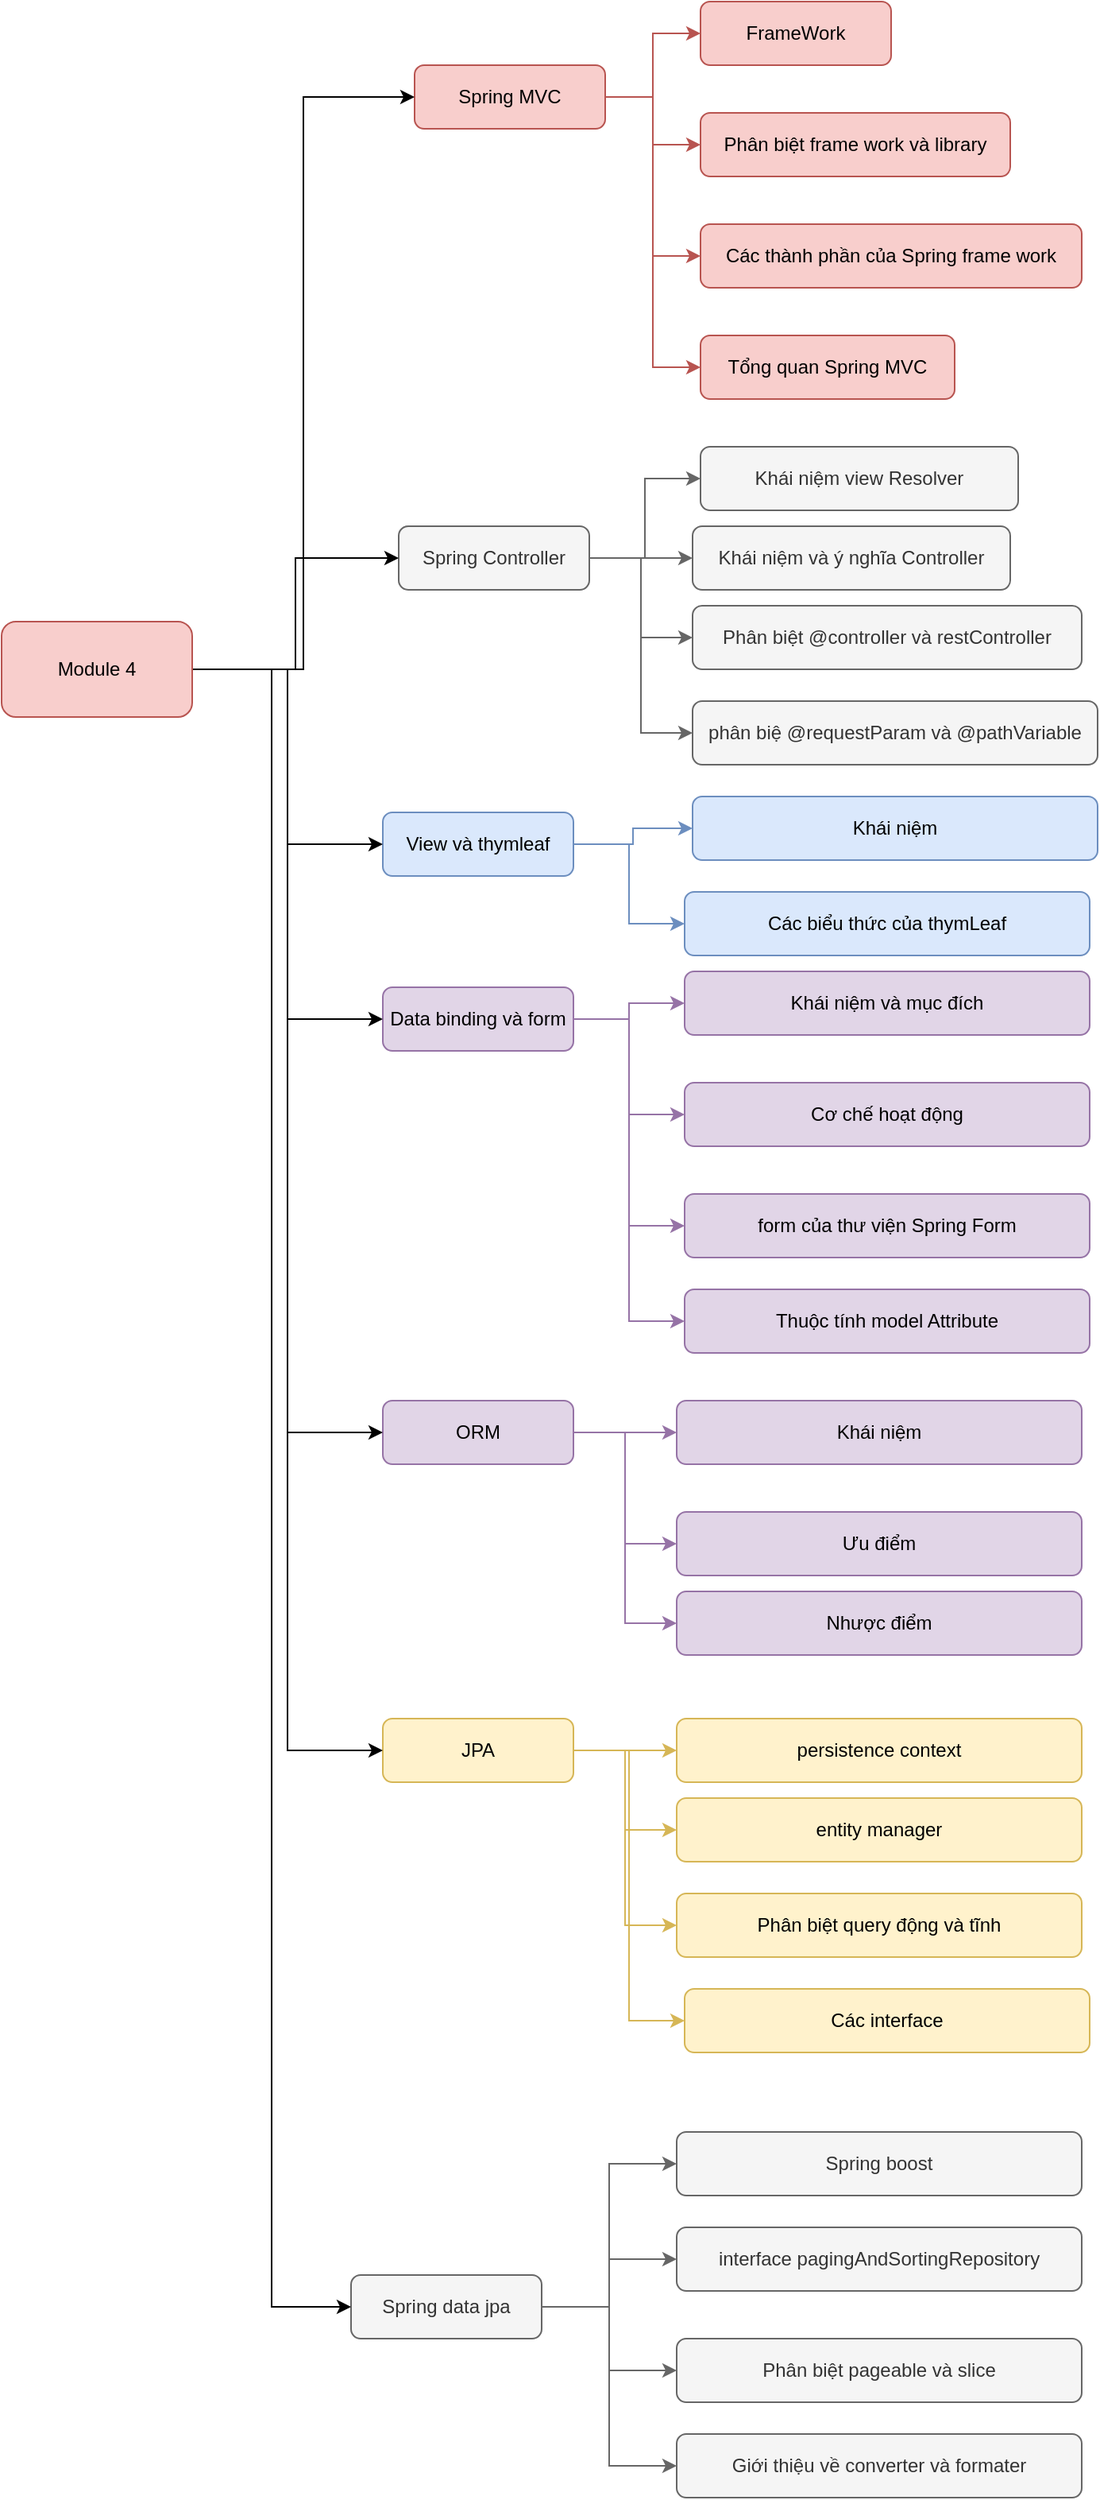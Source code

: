 <mxfile version="15.7.0" type="device"><diagram id="C0XXU6lMgqvJupTjA7_Y" name="Page-1"><mxGraphModel dx="3020" dy="1205" grid="1" gridSize="10" guides="1" tooltips="1" connect="1" arrows="1" fold="1" page="1" pageScale="1" pageWidth="850" pageHeight="1100" math="0" shadow="0"><root><mxCell id="0"/><mxCell id="1" parent="0"/><mxCell id="8XpmTuQhEZOa1NDj6oEu-60" style="edgeStyle=orthogonalEdgeStyle;rounded=0;orthogonalLoop=1;jettySize=auto;html=1;entryX=0;entryY=0.5;entryDx=0;entryDy=0;fillColor=#f8cecc;strokeColor=#b85450;" edge="1" parent="1" source="8XpmTuQhEZOa1NDj6oEu-1" target="8XpmTuQhEZOa1NDj6oEu-2"><mxGeometry relative="1" as="geometry"/></mxCell><mxCell id="8XpmTuQhEZOa1NDj6oEu-61" style="edgeStyle=orthogonalEdgeStyle;rounded=0;orthogonalLoop=1;jettySize=auto;html=1;fillColor=#f8cecc;strokeColor=#b85450;" edge="1" parent="1" source="8XpmTuQhEZOa1NDj6oEu-1" target="8XpmTuQhEZOa1NDj6oEu-3"><mxGeometry relative="1" as="geometry"/></mxCell><mxCell id="8XpmTuQhEZOa1NDj6oEu-62" style="edgeStyle=orthogonalEdgeStyle;rounded=0;orthogonalLoop=1;jettySize=auto;html=1;entryX=0;entryY=0.5;entryDx=0;entryDy=0;fillColor=#f8cecc;strokeColor=#b85450;" edge="1" parent="1" source="8XpmTuQhEZOa1NDj6oEu-1" target="8XpmTuQhEZOa1NDj6oEu-4"><mxGeometry relative="1" as="geometry"/></mxCell><mxCell id="8XpmTuQhEZOa1NDj6oEu-63" style="edgeStyle=orthogonalEdgeStyle;rounded=0;orthogonalLoop=1;jettySize=auto;html=1;entryX=0;entryY=0.5;entryDx=0;entryDy=0;fillColor=#f8cecc;strokeColor=#b85450;" edge="1" parent="1" source="8XpmTuQhEZOa1NDj6oEu-1" target="8XpmTuQhEZOa1NDj6oEu-5"><mxGeometry relative="1" as="geometry"/></mxCell><mxCell id="8XpmTuQhEZOa1NDj6oEu-1" value="Spring MVC" style="rounded=1;whiteSpace=wrap;html=1;fillColor=#f8cecc;strokeColor=#b85450;" vertex="1" parent="1"><mxGeometry x="220" y="110" width="120" height="40" as="geometry"/></mxCell><mxCell id="8XpmTuQhEZOa1NDj6oEu-2" value="FrameWork" style="rounded=1;whiteSpace=wrap;html=1;fillColor=#f8cecc;strokeColor=#b85450;" vertex="1" parent="1"><mxGeometry x="400" y="70" width="120" height="40" as="geometry"/></mxCell><mxCell id="8XpmTuQhEZOa1NDj6oEu-3" value="Phân biệt frame work và library" style="rounded=1;whiteSpace=wrap;html=1;fillColor=#f8cecc;strokeColor=#b85450;" vertex="1" parent="1"><mxGeometry x="400" y="140" width="195" height="40" as="geometry"/></mxCell><mxCell id="8XpmTuQhEZOa1NDj6oEu-4" value="Các thành phần của Spring frame work" style="rounded=1;whiteSpace=wrap;html=1;fillColor=#f8cecc;strokeColor=#b85450;" vertex="1" parent="1"><mxGeometry x="400" y="210" width="240" height="40" as="geometry"/></mxCell><mxCell id="8XpmTuQhEZOa1NDj6oEu-5" value="Tổng quan Spring MVC" style="rounded=1;whiteSpace=wrap;html=1;fillColor=#f8cecc;strokeColor=#b85450;" vertex="1" parent="1"><mxGeometry x="400" y="280" width="160" height="40" as="geometry"/></mxCell><mxCell id="8XpmTuQhEZOa1NDj6oEu-6" value="Khái niệm view Resolver" style="rounded=1;whiteSpace=wrap;html=1;fillColor=#f5f5f5;fontColor=#333333;strokeColor=#666666;" vertex="1" parent="1"><mxGeometry x="400" y="350" width="200" height="40" as="geometry"/></mxCell><mxCell id="8XpmTuQhEZOa1NDj6oEu-56" style="edgeStyle=orthogonalEdgeStyle;rounded=0;orthogonalLoop=1;jettySize=auto;html=1;entryX=0;entryY=0.5;entryDx=0;entryDy=0;fillColor=#f5f5f5;strokeColor=#666666;" edge="1" parent="1" source="8XpmTuQhEZOa1NDj6oEu-7" target="8XpmTuQhEZOa1NDj6oEu-6"><mxGeometry relative="1" as="geometry"/></mxCell><mxCell id="8XpmTuQhEZOa1NDj6oEu-57" style="edgeStyle=orthogonalEdgeStyle;rounded=0;orthogonalLoop=1;jettySize=auto;html=1;fillColor=#f5f5f5;strokeColor=#666666;" edge="1" parent="1" source="8XpmTuQhEZOa1NDj6oEu-7" target="8XpmTuQhEZOa1NDj6oEu-8"><mxGeometry relative="1" as="geometry"/></mxCell><mxCell id="8XpmTuQhEZOa1NDj6oEu-58" style="edgeStyle=orthogonalEdgeStyle;rounded=0;orthogonalLoop=1;jettySize=auto;html=1;entryX=0;entryY=0.5;entryDx=0;entryDy=0;fillColor=#f5f5f5;strokeColor=#666666;" edge="1" parent="1" source="8XpmTuQhEZOa1NDj6oEu-7" target="8XpmTuQhEZOa1NDj6oEu-9"><mxGeometry relative="1" as="geometry"/></mxCell><mxCell id="8XpmTuQhEZOa1NDj6oEu-59" style="edgeStyle=orthogonalEdgeStyle;rounded=0;orthogonalLoop=1;jettySize=auto;html=1;entryX=0;entryY=0.5;entryDx=0;entryDy=0;fillColor=#f5f5f5;strokeColor=#666666;" edge="1" parent="1" source="8XpmTuQhEZOa1NDj6oEu-7" target="8XpmTuQhEZOa1NDj6oEu-10"><mxGeometry relative="1" as="geometry"/></mxCell><mxCell id="8XpmTuQhEZOa1NDj6oEu-7" value="Spring Controller" style="rounded=1;whiteSpace=wrap;html=1;fillColor=#f5f5f5;fontColor=#333333;strokeColor=#666666;" vertex="1" parent="1"><mxGeometry x="210" y="400" width="120" height="40" as="geometry"/></mxCell><mxCell id="8XpmTuQhEZOa1NDj6oEu-8" value="Khái niệm và ý nghĩa Controller" style="rounded=1;whiteSpace=wrap;html=1;fillColor=#f5f5f5;fontColor=#333333;strokeColor=#666666;" vertex="1" parent="1"><mxGeometry x="395" y="400" width="200" height="40" as="geometry"/></mxCell><mxCell id="8XpmTuQhEZOa1NDj6oEu-9" value="Phân biệt @controller và restController" style="rounded=1;whiteSpace=wrap;html=1;fillColor=#f5f5f5;fontColor=#333333;strokeColor=#666666;" vertex="1" parent="1"><mxGeometry x="395" y="450" width="245" height="40" as="geometry"/></mxCell><mxCell id="8XpmTuQhEZOa1NDj6oEu-10" value="phân biệ @requestParam và @pathVariable" style="rounded=1;whiteSpace=wrap;html=1;fillColor=#f5f5f5;fontColor=#333333;strokeColor=#666666;" vertex="1" parent="1"><mxGeometry x="395" y="510" width="255" height="40" as="geometry"/></mxCell><mxCell id="8XpmTuQhEZOa1NDj6oEu-54" style="edgeStyle=orthogonalEdgeStyle;rounded=0;orthogonalLoop=1;jettySize=auto;html=1;fillColor=#dae8fc;strokeColor=#6c8ebf;" edge="1" parent="1" source="8XpmTuQhEZOa1NDj6oEu-11" target="8XpmTuQhEZOa1NDj6oEu-12"><mxGeometry relative="1" as="geometry"/></mxCell><mxCell id="8XpmTuQhEZOa1NDj6oEu-55" style="edgeStyle=orthogonalEdgeStyle;rounded=0;orthogonalLoop=1;jettySize=auto;html=1;entryX=0;entryY=0.5;entryDx=0;entryDy=0;fillColor=#dae8fc;strokeColor=#6c8ebf;" edge="1" parent="1" source="8XpmTuQhEZOa1NDj6oEu-11" target="8XpmTuQhEZOa1NDj6oEu-13"><mxGeometry relative="1" as="geometry"/></mxCell><mxCell id="8XpmTuQhEZOa1NDj6oEu-11" value="View và thymleaf" style="rounded=1;whiteSpace=wrap;html=1;fillColor=#dae8fc;strokeColor=#6c8ebf;" vertex="1" parent="1"><mxGeometry x="200" y="580" width="120" height="40" as="geometry"/></mxCell><mxCell id="8XpmTuQhEZOa1NDj6oEu-12" value="Khái niệm" style="rounded=1;whiteSpace=wrap;html=1;fillColor=#dae8fc;strokeColor=#6c8ebf;" vertex="1" parent="1"><mxGeometry x="395" y="570" width="255" height="40" as="geometry"/></mxCell><mxCell id="8XpmTuQhEZOa1NDj6oEu-13" value="Các biểu thức của thymLeaf" style="rounded=1;whiteSpace=wrap;html=1;fillColor=#dae8fc;strokeColor=#6c8ebf;" vertex="1" parent="1"><mxGeometry x="390" y="630" width="255" height="40" as="geometry"/></mxCell><mxCell id="8XpmTuQhEZOa1NDj6oEu-49" style="edgeStyle=orthogonalEdgeStyle;rounded=0;orthogonalLoop=1;jettySize=auto;html=1;entryX=0;entryY=0.5;entryDx=0;entryDy=0;fillColor=#e1d5e7;strokeColor=#9673a6;" edge="1" parent="1" source="8XpmTuQhEZOa1NDj6oEu-14" target="8XpmTuQhEZOa1NDj6oEu-16"><mxGeometry relative="1" as="geometry"/></mxCell><mxCell id="8XpmTuQhEZOa1NDj6oEu-50" style="edgeStyle=orthogonalEdgeStyle;rounded=0;orthogonalLoop=1;jettySize=auto;html=1;entryX=0;entryY=0.5;entryDx=0;entryDy=0;fillColor=#e1d5e7;strokeColor=#9673a6;" edge="1" parent="1" source="8XpmTuQhEZOa1NDj6oEu-14" target="8XpmTuQhEZOa1NDj6oEu-17"><mxGeometry relative="1" as="geometry"/></mxCell><mxCell id="8XpmTuQhEZOa1NDj6oEu-51" style="edgeStyle=orthogonalEdgeStyle;rounded=0;orthogonalLoop=1;jettySize=auto;html=1;entryX=0;entryY=0.5;entryDx=0;entryDy=0;fillColor=#e1d5e7;strokeColor=#9673a6;" edge="1" parent="1" source="8XpmTuQhEZOa1NDj6oEu-14" target="8XpmTuQhEZOa1NDj6oEu-19"><mxGeometry relative="1" as="geometry"/></mxCell><mxCell id="8XpmTuQhEZOa1NDj6oEu-52" style="edgeStyle=orthogonalEdgeStyle;rounded=0;orthogonalLoop=1;jettySize=auto;html=1;entryX=0;entryY=0.5;entryDx=0;entryDy=0;fillColor=#e1d5e7;strokeColor=#9673a6;" edge="1" parent="1" source="8XpmTuQhEZOa1NDj6oEu-14" target="8XpmTuQhEZOa1NDj6oEu-20"><mxGeometry relative="1" as="geometry"/></mxCell><mxCell id="8XpmTuQhEZOa1NDj6oEu-14" value="Data binding và form" style="rounded=1;whiteSpace=wrap;html=1;fillColor=#e1d5e7;strokeColor=#9673a6;" vertex="1" parent="1"><mxGeometry x="200" y="690" width="120" height="40" as="geometry"/></mxCell><mxCell id="8XpmTuQhEZOa1NDj6oEu-16" value="Khái niệm và mục đích" style="rounded=1;whiteSpace=wrap;html=1;fillColor=#e1d5e7;strokeColor=#9673a6;" vertex="1" parent="1"><mxGeometry x="390" y="680" width="255" height="40" as="geometry"/></mxCell><mxCell id="8XpmTuQhEZOa1NDj6oEu-17" value="Cơ chế hoạt động" style="rounded=1;whiteSpace=wrap;html=1;fillColor=#e1d5e7;strokeColor=#9673a6;" vertex="1" parent="1"><mxGeometry x="390" y="750" width="255" height="40" as="geometry"/></mxCell><mxCell id="8XpmTuQhEZOa1NDj6oEu-19" value="form của thư viện Spring Form" style="rounded=1;whiteSpace=wrap;html=1;fillColor=#e1d5e7;strokeColor=#9673a6;" vertex="1" parent="1"><mxGeometry x="390" y="820" width="255" height="40" as="geometry"/></mxCell><mxCell id="8XpmTuQhEZOa1NDj6oEu-20" value="Thuộc tính model Attribute" style="rounded=1;whiteSpace=wrap;html=1;fillColor=#e1d5e7;strokeColor=#9673a6;" vertex="1" parent="1"><mxGeometry x="390" y="880" width="255" height="40" as="geometry"/></mxCell><mxCell id="8XpmTuQhEZOa1NDj6oEu-46" style="edgeStyle=orthogonalEdgeStyle;rounded=0;orthogonalLoop=1;jettySize=auto;html=1;entryX=0;entryY=0.5;entryDx=0;entryDy=0;fillColor=#e1d5e7;strokeColor=#9673a6;" edge="1" parent="1" source="8XpmTuQhEZOa1NDj6oEu-21" target="8XpmTuQhEZOa1NDj6oEu-22"><mxGeometry relative="1" as="geometry"/></mxCell><mxCell id="8XpmTuQhEZOa1NDj6oEu-47" style="edgeStyle=orthogonalEdgeStyle;rounded=0;orthogonalLoop=1;jettySize=auto;html=1;entryX=0;entryY=0.5;entryDx=0;entryDy=0;fillColor=#e1d5e7;strokeColor=#9673a6;" edge="1" parent="1" source="8XpmTuQhEZOa1NDj6oEu-21" target="8XpmTuQhEZOa1NDj6oEu-23"><mxGeometry relative="1" as="geometry"/></mxCell><mxCell id="8XpmTuQhEZOa1NDj6oEu-48" style="edgeStyle=orthogonalEdgeStyle;rounded=0;orthogonalLoop=1;jettySize=auto;html=1;entryX=0;entryY=0.5;entryDx=0;entryDy=0;fillColor=#e1d5e7;strokeColor=#9673a6;" edge="1" parent="1" source="8XpmTuQhEZOa1NDj6oEu-21" target="8XpmTuQhEZOa1NDj6oEu-24"><mxGeometry relative="1" as="geometry"/></mxCell><mxCell id="8XpmTuQhEZOa1NDj6oEu-21" value="ORM" style="rounded=1;whiteSpace=wrap;html=1;fillColor=#e1d5e7;strokeColor=#9673a6;" vertex="1" parent="1"><mxGeometry x="200" y="950" width="120" height="40" as="geometry"/></mxCell><mxCell id="8XpmTuQhEZOa1NDj6oEu-22" value="Khái niệm" style="rounded=1;whiteSpace=wrap;html=1;fillColor=#e1d5e7;strokeColor=#9673a6;" vertex="1" parent="1"><mxGeometry x="385" y="950" width="255" height="40" as="geometry"/></mxCell><mxCell id="8XpmTuQhEZOa1NDj6oEu-23" value="Ưu điểm" style="rounded=1;whiteSpace=wrap;html=1;fillColor=#e1d5e7;strokeColor=#9673a6;" vertex="1" parent="1"><mxGeometry x="385" y="1020" width="255" height="40" as="geometry"/></mxCell><mxCell id="8XpmTuQhEZOa1NDj6oEu-24" value="Nhược điểm" style="rounded=1;whiteSpace=wrap;html=1;fillColor=#e1d5e7;strokeColor=#9673a6;" vertex="1" parent="1"><mxGeometry x="385" y="1070" width="255" height="40" as="geometry"/></mxCell><mxCell id="8XpmTuQhEZOa1NDj6oEu-42" style="edgeStyle=orthogonalEdgeStyle;rounded=0;orthogonalLoop=1;jettySize=auto;html=1;entryX=0;entryY=0.5;entryDx=0;entryDy=0;fillColor=#fff2cc;strokeColor=#d6b656;" edge="1" parent="1" source="8XpmTuQhEZOa1NDj6oEu-25" target="8XpmTuQhEZOa1NDj6oEu-26"><mxGeometry relative="1" as="geometry"/></mxCell><mxCell id="8XpmTuQhEZOa1NDj6oEu-43" style="edgeStyle=orthogonalEdgeStyle;rounded=0;orthogonalLoop=1;jettySize=auto;html=1;entryX=0;entryY=0.5;entryDx=0;entryDy=0;fillColor=#fff2cc;strokeColor=#d6b656;" edge="1" parent="1" source="8XpmTuQhEZOa1NDj6oEu-25" target="8XpmTuQhEZOa1NDj6oEu-27"><mxGeometry relative="1" as="geometry"/></mxCell><mxCell id="8XpmTuQhEZOa1NDj6oEu-44" style="edgeStyle=orthogonalEdgeStyle;rounded=0;orthogonalLoop=1;jettySize=auto;html=1;entryX=0;entryY=0.5;entryDx=0;entryDy=0;fillColor=#fff2cc;strokeColor=#d6b656;" edge="1" parent="1" source="8XpmTuQhEZOa1NDj6oEu-25" target="8XpmTuQhEZOa1NDj6oEu-28"><mxGeometry relative="1" as="geometry"/></mxCell><mxCell id="8XpmTuQhEZOa1NDj6oEu-45" style="edgeStyle=orthogonalEdgeStyle;rounded=0;orthogonalLoop=1;jettySize=auto;html=1;entryX=0;entryY=0.5;entryDx=0;entryDy=0;fillColor=#fff2cc;strokeColor=#d6b656;" edge="1" parent="1" source="8XpmTuQhEZOa1NDj6oEu-25" target="8XpmTuQhEZOa1NDj6oEu-32"><mxGeometry relative="1" as="geometry"/></mxCell><mxCell id="8XpmTuQhEZOa1NDj6oEu-25" value="JPA" style="rounded=1;whiteSpace=wrap;html=1;fillColor=#fff2cc;strokeColor=#d6b656;" vertex="1" parent="1"><mxGeometry x="200" y="1150" width="120" height="40" as="geometry"/></mxCell><mxCell id="8XpmTuQhEZOa1NDj6oEu-26" value="persistence context" style="rounded=1;whiteSpace=wrap;html=1;fillColor=#fff2cc;strokeColor=#d6b656;" vertex="1" parent="1"><mxGeometry x="385" y="1150" width="255" height="40" as="geometry"/></mxCell><mxCell id="8XpmTuQhEZOa1NDj6oEu-27" value="entity manager" style="rounded=1;whiteSpace=wrap;html=1;fillColor=#fff2cc;strokeColor=#d6b656;" vertex="1" parent="1"><mxGeometry x="385" y="1200" width="255" height="40" as="geometry"/></mxCell><mxCell id="8XpmTuQhEZOa1NDj6oEu-28" value="Phân biệt query động và tĩnh" style="rounded=1;whiteSpace=wrap;html=1;fillColor=#fff2cc;strokeColor=#d6b656;" vertex="1" parent="1"><mxGeometry x="385" y="1260" width="255" height="40" as="geometry"/></mxCell><mxCell id="8XpmTuQhEZOa1NDj6oEu-31" value="Spring boost" style="rounded=1;whiteSpace=wrap;html=1;fillColor=#f5f5f5;fontColor=#333333;strokeColor=#666666;" vertex="1" parent="1"><mxGeometry x="385" y="1410" width="255" height="40" as="geometry"/></mxCell><mxCell id="8XpmTuQhEZOa1NDj6oEu-32" value="Các interface" style="rounded=1;whiteSpace=wrap;html=1;fillColor=#fff2cc;strokeColor=#d6b656;" vertex="1" parent="1"><mxGeometry x="390" y="1320" width="255" height="40" as="geometry"/></mxCell><mxCell id="8XpmTuQhEZOa1NDj6oEu-38" style="edgeStyle=orthogonalEdgeStyle;rounded=0;orthogonalLoop=1;jettySize=auto;html=1;entryX=0;entryY=0.5;entryDx=0;entryDy=0;fillColor=#f5f5f5;strokeColor=#666666;" edge="1" parent="1" source="8XpmTuQhEZOa1NDj6oEu-33" target="8XpmTuQhEZOa1NDj6oEu-31"><mxGeometry relative="1" as="geometry"/></mxCell><mxCell id="8XpmTuQhEZOa1NDj6oEu-39" style="edgeStyle=orthogonalEdgeStyle;rounded=0;orthogonalLoop=1;jettySize=auto;html=1;entryX=0;entryY=0.5;entryDx=0;entryDy=0;fillColor=#f5f5f5;strokeColor=#666666;" edge="1" parent="1" source="8XpmTuQhEZOa1NDj6oEu-33" target="8XpmTuQhEZOa1NDj6oEu-35"><mxGeometry relative="1" as="geometry"/></mxCell><mxCell id="8XpmTuQhEZOa1NDj6oEu-40" style="edgeStyle=orthogonalEdgeStyle;rounded=0;orthogonalLoop=1;jettySize=auto;html=1;fillColor=#f5f5f5;strokeColor=#666666;" edge="1" parent="1" source="8XpmTuQhEZOa1NDj6oEu-33" target="8XpmTuQhEZOa1NDj6oEu-36"><mxGeometry relative="1" as="geometry"/></mxCell><mxCell id="8XpmTuQhEZOa1NDj6oEu-41" style="edgeStyle=orthogonalEdgeStyle;rounded=0;orthogonalLoop=1;jettySize=auto;html=1;entryX=0;entryY=0.5;entryDx=0;entryDy=0;fillColor=#f5f5f5;strokeColor=#666666;" edge="1" parent="1" source="8XpmTuQhEZOa1NDj6oEu-33" target="8XpmTuQhEZOa1NDj6oEu-37"><mxGeometry relative="1" as="geometry"/></mxCell><mxCell id="8XpmTuQhEZOa1NDj6oEu-33" value="Spring data jpa" style="rounded=1;whiteSpace=wrap;html=1;fillColor=#f5f5f5;fontColor=#333333;strokeColor=#666666;" vertex="1" parent="1"><mxGeometry x="180" y="1500" width="120" height="40" as="geometry"/></mxCell><mxCell id="8XpmTuQhEZOa1NDj6oEu-35" value="interface pagingAndSortingRepository" style="rounded=1;whiteSpace=wrap;html=1;fillColor=#f5f5f5;fontColor=#333333;strokeColor=#666666;" vertex="1" parent="1"><mxGeometry x="385" y="1470" width="255" height="40" as="geometry"/></mxCell><mxCell id="8XpmTuQhEZOa1NDj6oEu-36" value="Phân biệt pageable và slice" style="rounded=1;whiteSpace=wrap;html=1;fillColor=#f5f5f5;fontColor=#333333;strokeColor=#666666;" vertex="1" parent="1"><mxGeometry x="385" y="1540" width="255" height="40" as="geometry"/></mxCell><mxCell id="8XpmTuQhEZOa1NDj6oEu-37" value="Giới thiệu về converter và formater" style="rounded=1;whiteSpace=wrap;html=1;fillColor=#f5f5f5;fontColor=#333333;strokeColor=#666666;" vertex="1" parent="1"><mxGeometry x="385" y="1600" width="255" height="40" as="geometry"/></mxCell><mxCell id="8XpmTuQhEZOa1NDj6oEu-65" style="edgeStyle=orthogonalEdgeStyle;rounded=0;orthogonalLoop=1;jettySize=auto;html=1;entryX=0;entryY=0.5;entryDx=0;entryDy=0;" edge="1" parent="1" source="8XpmTuQhEZOa1NDj6oEu-64" target="8XpmTuQhEZOa1NDj6oEu-1"><mxGeometry relative="1" as="geometry"><Array as="points"><mxPoint x="150" y="490"/><mxPoint x="150" y="130"/></Array></mxGeometry></mxCell><mxCell id="8XpmTuQhEZOa1NDj6oEu-67" style="edgeStyle=orthogonalEdgeStyle;rounded=0;orthogonalLoop=1;jettySize=auto;html=1;entryX=0;entryY=0.5;entryDx=0;entryDy=0;" edge="1" parent="1" source="8XpmTuQhEZOa1NDj6oEu-64" target="8XpmTuQhEZOa1NDj6oEu-7"><mxGeometry relative="1" as="geometry"/></mxCell><mxCell id="8XpmTuQhEZOa1NDj6oEu-68" style="edgeStyle=orthogonalEdgeStyle;rounded=0;orthogonalLoop=1;jettySize=auto;html=1;entryX=0;entryY=0.5;entryDx=0;entryDy=0;" edge="1" parent="1" source="8XpmTuQhEZOa1NDj6oEu-64" target="8XpmTuQhEZOa1NDj6oEu-11"><mxGeometry relative="1" as="geometry"/></mxCell><mxCell id="8XpmTuQhEZOa1NDj6oEu-69" style="edgeStyle=orthogonalEdgeStyle;rounded=0;orthogonalLoop=1;jettySize=auto;html=1;entryX=0;entryY=0.5;entryDx=0;entryDy=0;" edge="1" parent="1" source="8XpmTuQhEZOa1NDj6oEu-64" target="8XpmTuQhEZOa1NDj6oEu-14"><mxGeometry relative="1" as="geometry"/></mxCell><mxCell id="8XpmTuQhEZOa1NDj6oEu-70" style="edgeStyle=orthogonalEdgeStyle;rounded=0;orthogonalLoop=1;jettySize=auto;html=1;entryX=0;entryY=0.5;entryDx=0;entryDy=0;" edge="1" parent="1" source="8XpmTuQhEZOa1NDj6oEu-64" target="8XpmTuQhEZOa1NDj6oEu-21"><mxGeometry relative="1" as="geometry"/></mxCell><mxCell id="8XpmTuQhEZOa1NDj6oEu-72" style="edgeStyle=orthogonalEdgeStyle;rounded=0;orthogonalLoop=1;jettySize=auto;html=1;entryX=0;entryY=0.5;entryDx=0;entryDy=0;" edge="1" parent="1" source="8XpmTuQhEZOa1NDj6oEu-64" target="8XpmTuQhEZOa1NDj6oEu-25"><mxGeometry relative="1" as="geometry"/></mxCell><mxCell id="8XpmTuQhEZOa1NDj6oEu-73" style="edgeStyle=orthogonalEdgeStyle;rounded=0;orthogonalLoop=1;jettySize=auto;html=1;entryX=0;entryY=0.5;entryDx=0;entryDy=0;" edge="1" parent="1" source="8XpmTuQhEZOa1NDj6oEu-64" target="8XpmTuQhEZOa1NDj6oEu-33"><mxGeometry relative="1" as="geometry"/></mxCell><mxCell id="8XpmTuQhEZOa1NDj6oEu-64" value="Module 4" style="rounded=1;whiteSpace=wrap;html=1;fillColor=#f8cecc;strokeColor=#b85450;" vertex="1" parent="1"><mxGeometry x="-40" y="460" width="120" height="60" as="geometry"/></mxCell></root></mxGraphModel></diagram></mxfile>